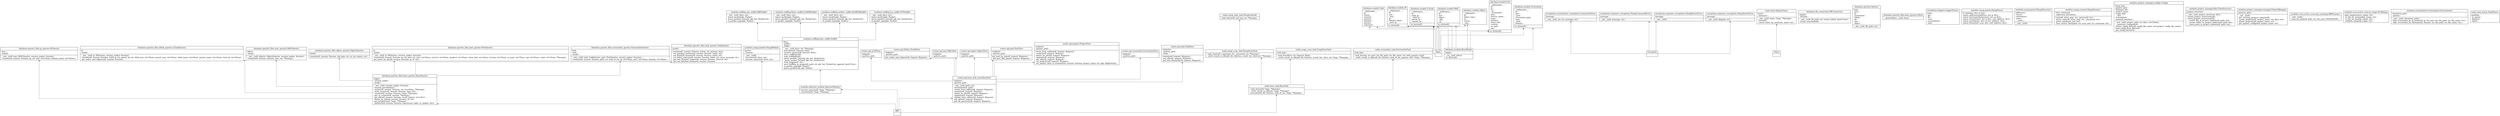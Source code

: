 digraph "nmap_visualizer" {

splines  = ortho;
fontname = "Inconsolata";

node [colorscheme = ylgnbu4];
edge [colorscheme = dark28, dir = both];

ABC                                                           [shape = record, label = "{ ABC |  }"];
Base                                                          [shape = record, label = "{ Base |  }"];
Exception                                                     [shape = record, label = "{ Exception |  }"];
Timer                                                         [shape = record, label = "{ Timer |  }"];
"database.db_connection.DBConnection"                         [shape = record, label = "{ database.db_connection.DBConnection |  engine : \l  Session : \l| __init__(self, db_path: str, create_tabels: bool=True) : \l  create_session(self) : \l }"];
"database.models.BaseModel"                                   [shape = record, label = "{ database.models.BaseModel |  logger : \l| __eq__(self, other) : \l  to_dict(self) : \l }"];
"database.models.IP"                                          [shape = record, label = "{ database.models.IP |  __tablename__ : \l  id : \l  mac : \l  _mac : \l  ip : \l  domain_name : \l  _host_ip : \l| to_dict(self) : \l }"];
"database.models.L3Link"                                      [shape = record, label = "{ database.models.L3Link |  __tablename__ : \l  id : \l  child_ip : \l  _child_ip : \l  parent_ip : \l  _parent_ip : \l| to_dict(self) : \l }"];
"database.models.MAC"                                         [shape = record, label = "{ database.models.MAC |  __tablename__ : \l  id : \l  mac : \l  object : \l  _obj : \l  _ip : \l| to_dict(self) : \l }"];
"database.models.Object"                                      [shape = record, label = "{ database.models.Object |  __tablename__ : \l  id : \l  object_type : \l  os : \l  status : \l  _mac : \l }"];
"database.models.Port"                                        [shape = record, label = "{ database.models.Port |  __tablename__ : \l  id : \l  ip : \l  _ip : \l  _screenshot : \l  port : \l  service_name : \l  state : \l  product : \l  extra_info : \l  version : \l  os_type : \l  cpe : \l| to_dict(self) : \l }"];
"database.models.Screenshot"                                  [shape = record, label = "{ database.models.Screenshot |  __tablename__ : \l  id : \l  port : \l  _port : \l  screenshot_path : \l  task : \l  _task : \l  domain : \l| to_dict(self) : \l }"];
"database.models.Task"                                        [shape = record, label = "{ database.models.Task |  __tablename__ : \l  id : \l  status : \l  created : \l  started : \l  finished : \l  params : \l  comment : \l }"];
"database.queries.Queries"                                    [shape = record, label = "{ database.queries.Queries |  task : \l  port : \l  ip : \l  screenshot : \l  l3link : \l  db : \l  mac : \l  object : \l| __init__(self, db_path: str) : \l }"];
"database.queries_files.base_queries.BaseQueries"             [shape = record, label = "{ database.queries_files.base_queries.BaseQueries |  logger : \l  session_maker : \l  model : \l| __init__(self, session_maker: Session) : \l  session_provide(func) : \l  write(self, session: Session, ret: str=None, **kwargs) : \l  write_many(self, session: Session, data: list) : \l  create(self, session: Session, *args, **kwargs) : \l  get_or_create(self, session, **kwargs) : \l  get_all(self, session: Session, result_format: str='dict') : \l  delete_by_id(self, session: Session, id: int) : \l  get_headers(self, *args, **kwargs) : \l  update(self, session: Session, expression: tuple, to_update: dict) : \l }"];
"database.queries_files.base_queries.Mock"                    [shape = record, label = "{ database.queries_files.base_queries.Mock |  __getattribute__(self, item) : \l }"];
"database.queries_files.ip_queries.IPQueries"                 [shape = record, label = "{ database.queries_files.ip_queries.IPQueries |  mac : \l  model : \l| __init__(self, mac: MACQueries, session_maker: Session) : \l  create(self, session: Session, ip: str, mac: str=None, domain_name: str=None) : \l }"];
"database.queries_files.l3link_queries.L3LinkQueries"         [shape = record, label = "{ database.queries_files.l3link_queries.L3LinkQueries |  ip : \l  model : \l| __init__(self, ip: IPQueries, session_maker: Session) : \l  create(self, session: Session, child_ip: str, parent_ip: str, child_mac: str=None, parent_mac: str=None,
                         child_name: str=None, parent_name: str=None, start_ip: str=None) : \l  get_nodes_and_edges(self, session: Session) : \l }"];
"database.queries_files.mac_queries.MACQueries"               [shape = record, label = "{ database.queries_files.mac_queries.MACQueries |  object : \l  model : \l| __init__(self, objects: ObjectQueries, session_maker: Session) : \l  create(self, session: Session, mac: str, **kwargs) : \l }"];
"database.queries_files.object_queries.ObjectQueries"         [shape = record, label = "{ database.queries_files.object_queries.ObjectQueries |  model : \l| create(self, session: Session, obj_type: str, os: str, status: str) : \l }"];
"database.queries_files.port_queries.PortQueries"             [shape = record, label = "{ database.queries_files.port_queries.PortQueries |  ip : \l  model : \l| __init__(self, ip: IPQueries, session_maker: Session) : \l  create(self, session: Session, ip: str, port: int, mac: str=None, service: str=None, product: str=None,
                         extra_info: str=None, version: str=None, os_type: str=None, cpe: str=None, state: str=None, **kwargs) : \l  get_ports_by_ip(self, session: Session, ip_id: int) : \l }"];
"database.queries_files.screenshot_queries.ScreenshotQueries" [shape = record, label = "{ database.queries_files.screenshot_queries.ScreenshotQueries |  task : \l  port : \l  model : \l| __init__(self, task: TaskQueries, port: PortQueries, session_maker: Session) : \l  create(self, session: Session, path: str, task_id: int, ip: str=None, port: int=None, domain: str=None) : \l }"];
"database.queries_files.task_queries.TaskQueries"             [shape = record, label = "{ database.queries_files.task_queries.TaskQueries |  model : \l| create(self, session: Session, status: str, params: dict) : \l  set_pending_status(self, session: Session, index: int) : \l  set_finished_status(self, session: Session, index: int) : \l  set_failed_status(self, session: Session, index: int, error_message: str) : \l  get_last_finished_tasks(self, session: Session, interval: int) : \l  get_not_finished_tasks(self, session: Session) : \l }"];
"exceptions.loggers.LoggerNames"                              [shape = record, label = "{ exceptions.loggers.LoggerNames |  main : \l  gui : \l  db : \l  scan : \l  screenshoter : \l  task : \l }"];
"exceptions.screenshoter_exceptions.ConnectionError"          [shape = record, label = "{ exceptions.screenshoter_exceptions.ConnectionError |  message : \l| __init__(self, url: str, message: str) : \l }"];
"exceptions.snanners_exceptions.NmapCommandError"             [shape = record, label = "{ exceptions.snanners_exceptions.NmapCommandError |  message : \l| __init__(self, message: str) : \l }"];
"exceptions.snanners_exceptions.NmapParserError"              [shape = record, label = "{ exceptions.snanners_exceptions.NmapParserError |  message : \l| __init__(self) : \l }"];
"exceptions.snanners_exceptions.NmapSaverError"               [shape = record, label = "{ exceptions.snanners_exceptions.NmapSaverError |  message : \l| __init__(self, filepath: str) : \l }"];
"modules.abstract_module.AbstractModule"                      [shape = record, label = "{ modules.abstract_module.AbstractModule |  execute_async(self, *args, **kwargs) : \l  execute(self, *args, **kwargs) : \l }"];
"modules.nmap.module.NmapModule"                              [shape = record, label = "{ modules.nmap.module.NmapModule |  parser : \l  scanner : \l| __init__(self) : \l  execute(self, iface: str) : \l  execute_async(self, iface: str) : \l }"];
"modules.nmap.parser.NmapParser"                              [shape = record, label = "{ modules.nmap.parser.NmapParser |  to_list(data: dict or list) : \l  parse_addresses(address: list or dict) : \l  parse_hostname(hostnames: list or dict) : \l  parse_traces(trace: list or dict, self_address: dict) : \l  parse_ports(ports: dict or list, address: dict) : \l  parse_hosts(self, scan: dict, self_address: dict) : \l }"];
"modules.nmap.parser.NmapStructure"                           [shape = record, label = "{ modules.nmap.parser.NmapStructure |  addresses : \l  traces : \l  hostnames : \l  ports : \l  __slots__ : \l| __init__(self) : \l }"];
"modules.nmap.scanner.NmapScanner"                            [shape = record, label = "{ modules.nmap.scanner.NmapScanner |  start_command : \l  superuser_permision : \l| run(self, extra_args: str, _password: str) : \l  async_run(self, extra_args: str, _password: str) : \l  parse_xml(input_xml: str) : \l  save_source_data(path: str, scan_xml: str, command: str) : \l }"];
"modules.project_manager.configs.Configs"                     [shape = record, label = "{ modules.project_manager.configs.Configs |  nmap_logs : \l  project_path : \l  database_file : \l  project_name : \l  scapy_logs : \l  __dict__ : \l  screenshots : \l  network_interface : \l| __init__(self, project_path: str, iface: str=None) : \l  __generate_configs(self) : \l  create_config_file(self, config_file_name: str=project_config_file_name) : \l  load_config_from_file(self) : \l  get_config_dict(self) : \l }"];
"modules.project_manager.files.FilesStructure"                [shape = record, label = "{ modules.project_manager.files.FilesStructure |  project_structure : \l| __init__(self, project_structure: dict) : \l  create_project_structure(self) : \l  check_project_structure(self) : \l  __create_file_in_project_folder(self, path: list) : \l  __create_folder_in_project_folder(self, path: list) : \l  __check_path_in_project_folder(self, path: list) : \l }"];
"modules.project_manager.manager.ProjectManager"              [shape = record, label = "{ modules.project_manager.manager.ProjectManager |  projects_path : \l| __init__(self) : \l  get_existing_projects_name(self) : \l  create_project(self, project_name: str, iface: str) : \l  delete_project(self, project_name: str) : \l  get_project_config(self, project_name: str) : \l }"];
"modules.scan.active_scan.arp_scanning.ARPScanner"            [shape = record, label = "{ modules.scan.active_scan.arp_scanning.ARPScanner |  __init__(self) : \l  snan_by_arp(self, pdst: str, dst_mac='ff:ff:ff:ff:ff:ff') : \l }"];
"modules.scan.active_scan.ip_range.IPv4Range"                 [shape = record, label = "{ modules.scan.active_scan.ip_range.IPv4Range |  split_range(source_range: str) : \l  to_list_by_netmask(ip_range: str) : \l  to_list_by_dash(ip_range: str) : \l  validate_range(ip_range: str) : \l }"];
"modules.screenshoter.screenshoter.Screenshoter"              [shape = record, label = "{ modules.screenshoter.screenshoter.Screenshoter |  chromium_path : \l  options : \l| __init__(self, chromium_path) : \l  take_screenshot_by_ip_port(self, ip: str, port: int, file_path: str, file_name: str,) : \l  take_screenshot_by_domain(self, domain: str, file_path: str, file_name: str,) : \l }"];
"modules.sniffing.arp_sniffer.ARPSniffer"                     [shape = record, label = "{ modules.sniffing.arp_sniffer.ARPSniffer |  __init__(self, iface: str) : \l  parse_packet(pkt: Packet) : \l  parse_packets_list(self, pkt_list: PacketList) : \l  is_packet_type(pkt: Packet) : \l }"];
"modules.sniffing.base_sniffer.Sniffer"                       [shape = record, label = "{ modules.sniffing.base_sniffer.Sniffer |  iface : \l  sniffer : \l  logger : \l| __init__(self, iface: str, **kwargs) : \l  execute(self, timeout: float) : \l  execute_async(self, timeout: float) : \l  start_sniffing(self) : \l  stop_sniffing(self) : \l  parse_packets_list(self, pkt_list: PacketList) : \l  _parse_packet_list(self, pkt_list: PacketList) : \l  read_pcap(path: str) : \l  save_sniffing_as_pcap(self, path: str, pkt_list: PacketList, append: bool=True) : \l  is_packet_type(pkt: Packet) : \l  parse_packet(self, pkt: Packet) : \l }"];
"modules.sniffing.llmnr_sniffer.LLMNRSniffer"                 [shape = record, label = "{ modules.sniffing.llmnr_sniffer.LLMNRSniffer |  __init__(self, iface: str) : \l  parse_packet(pkt: Packet) : \l  parse_packets_list(self, pkt_list: PacketList) : \l  is_packet_type(pkt: Packet) : \l }"];
"modules.sniffing.netbios_sniffer.NetBOISSniffer"             [shape = record, label = "{ modules.sniffing.netbios_sniffer.NetBOISSniffer |  __init__(self, iface: str) : \l  parse_packet(pkt: Packet) : \l  parse_packets_list(self, pkt_list: PacketList) : \l  is_packet_type(pkt: Packet) : \l }"];
"modules.sniffing.tcp_sniffer.TCPSniffer"                     [shape = record, label = "{ modules.sniffing.tcp_sniffer.TCPSniffer |  __init__(self, iface: str) : \l  parse_packet(pkt: Packet) : \l  parse_packets_list(self, pkt_list: PacketList) : \l  is_packet_type(pkt: Packet) : \l }"];
"routes.api.base_web_view.BaseView"                           [shape = record, label = "{ routes.api.base_web_view.BaseView |  endpoint : \l  queries_path : \l| __init__(self, path: str) : \l  route(method, path) : \l  create_from_table(self, request: Request) : \l  create(self, request: Request) : \l  delete_by_id(self, request: Request) : \l  update(self, request: Request) : \l  update_from_table(self, request: Request) : \l  get_all(self, request: Request) : \l  get_db_queries(self, request: Request) : \l }"];
"routes.api.ip.IPView"                                        [shape = record, label = "{ routes.api.ip.IPView |  endpoint : \l  queries_path : \l }"];
"routes.api.l3link.L3LinkView"                                [shape = record, label = "{ routes.api.l3link.L3LinkView |  endpoint : \l  queries_path : \l| get_nodes_and_edges(self, request: Request) : \l }"];
"routes.api.mac.MACView"                                      [shape = record, label = "{ routes.api.mac.MACView |  endpoint : \l  queries_path : \l }"];
"routes.api.object.ObjectView"                                [shape = record, label = "{ routes.api.object.ObjectView |  endpoint : \l  queries_path : \l }"];
"routes.api.port.PortView"                                    [shape = record, label = "{ routes.api.port.PortView |  endpoint : \l  queries_path : \l| get_port_by_ip(self, request: Request) : \l  get_port_like_ip(self, request: Request) : \l }"];
"routes.api.project.ProjectView"                              [shape = record, label = "{ routes.api.project.ProjectView |  endpoint : \l  queries_path : \l| create_from_table(self, request: Request) : \l  create(self, request: Request) : \l  delete_by_id(self, request: Request) : \l  update(self, request: Request) : \l  get_all(self, request: Request) : \l  set_project(self, request: Request) : \l  set_project_data_to_session(self, session: Session, project_name: str, app: Application) : \l }"];
"routes.api.screenshot.ScreenshotView"                        [shape = record, label = "{ routes.api.screenshot.ScreenshotView |  endpoint : \l  queries_path : \l }"];
"routes.api.task.TaskView"                                    [shape = record, label = "{ routes.api.task.TaskView |  endpoint : \l  queries_path : \l  tasks : \l| create(self, request: Request) : \l  get_all(self, request: Request) : \l  get_last_finished(self, request: Request) : \l }"];
"tasks.base_task.BaseTask"                                    [shape = record, label = "{ tasks.base_task.BaseTask |  _task_func(self, *args, **kwargs) : \l  _write_result_to_db(self, *args, **kwargs) : \l  execute(self, db: Queries, task_id: int, *args, **kwargs) : \l }"];
"tasks.nmap_logs_task.NmapLogTask"                            [shape = record, label = "{ tasks.nmap_logs_task.NmapLogTask |  _task_func(self, xml_log: str, **kwargs) : \l }"];
"tasks.nmap_scan_task.NmapScanTask"                           [shape = record, label = "{ tasks.nmap_scan_task.NmapScanTask |  _task_func(self, command: str, _password: str, **kwargs) : \l  _write_result_to_db(self, db: Queries, result: list, iface:str, **kwargs) : \l }"];
"tasks.scapy_scan_task.ScapyScanTask"                         [shape = record, label = "{ tasks.scapy_scan_task.ScapyScanTask |  task_type : \l| _task_func(iface: str, timeout: float) : \l  _write_result_to_db(self, db: Queries, result: list, iface: str, *args, **kwargs) : \l }"];
"tasks.screenshot_task.ScreenshotTask"                        [shape = record, label = "{ tasks.screenshot_task.ScreenshotTask |  task_type : \l| _task_func(ip: str, port: int, file_path: str, file_name: str, with_params: bool) : \l  _write_result_to_db(self, db: Queries, task_id: int, params: dict, *args, **kwargs) : \l }"];
"tasks.task_status.TaskStatus"                                [shape = record, label = "{ tasks.task_status.TaskStatus |  pending : \l  in_queue : \l  finished : \l  failed : \l }"];
"tools.timer.RepeatTimer"                                     [shape = record, label = "{ tools.timer.RepeatTimer |  name : \l  instances : \l| __init__(self, name, *args, **kwargs) : \l  run(self) : \l  cancel_timer_by_name(cls, name: str) : \l }"];

"database.models.IP"                                          -> Base                                                          [color = "#595959", style = solid , arrowtail = normal  , arrowhead = none    , taillabel = "", label = "", headlabel = ""];
"database.models.IP"                                          -> "database.models.BaseModel"                                   [color = "#595959", style = solid , arrowtail = normal  , arrowhead = none    , taillabel = "", label = "", headlabel = ""];
"database.models.L3Link"                                      -> Base                                                          [color = "#595959", style = solid , arrowtail = normal  , arrowhead = none    , taillabel = "", label = "", headlabel = ""];
"database.models.L3Link"                                      -> "database.models.BaseModel"                                   [color = "#595959", style = solid , arrowtail = normal  , arrowhead = none    , taillabel = "", label = "", headlabel = ""];
"database.models.MAC"                                         -> Base                                                          [color = "#595959", style = solid , arrowtail = normal  , arrowhead = none    , taillabel = "", label = "", headlabel = ""];
"database.models.MAC"                                         -> "database.models.BaseModel"                                   [color = "#595959", style = solid , arrowtail = normal  , arrowhead = none    , taillabel = "", label = "", headlabel = ""];
"database.models.Object"                                      -> Base                                                          [color = "#595959", style = solid , arrowtail = normal  , arrowhead = none    , taillabel = "", label = "", headlabel = ""];
"database.models.Object"                                      -> "database.models.BaseModel"                                   [color = "#595959", style = solid , arrowtail = normal  , arrowhead = none    , taillabel = "", label = "", headlabel = ""];
"database.models.Port"                                        -> Base                                                          [color = "#595959", style = solid , arrowtail = normal  , arrowhead = none    , taillabel = "", label = "", headlabel = ""];
"database.models.Port"                                        -> "database.models.BaseModel"                                   [color = "#595959", style = solid , arrowtail = normal  , arrowhead = none    , taillabel = "", label = "", headlabel = ""];
"database.models.Screenshot"                                  -> Base                                                          [color = "#595959", style = solid , arrowtail = normal  , arrowhead = none    , taillabel = "", label = "", headlabel = ""];
"database.models.Screenshot"                                  -> "database.models.BaseModel"                                   [color = "#595959", style = solid , arrowtail = normal  , arrowhead = none    , taillabel = "", label = "", headlabel = ""];
"database.models.Task"                                        -> Base                                                          [color = "#595959", style = solid , arrowtail = normal  , arrowhead = none    , taillabel = "", label = "", headlabel = ""];
"database.models.Task"                                        -> "database.models.BaseModel"                                   [color = "#595959", style = solid , arrowtail = normal  , arrowhead = none    , taillabel = "", label = "", headlabel = ""];
"database.queries_files.base_queries.BaseQueries"             -> ABC                                                           [color = "#595959", style = solid , arrowtail = normal  , arrowhead = none    , taillabel = "", label = "", headlabel = ""];
"database.queries_files.ip_queries.IPQueries"                 -> "database.queries_files.base_queries.BaseQueries"             [color = "#595959", style = solid , arrowtail = normal  , arrowhead = none    , taillabel = "", label = "", headlabel = ""];
"database.queries_files.l3link_queries.L3LinkQueries"         -> "database.queries_files.base_queries.BaseQueries"             [color = "#595959", style = solid , arrowtail = normal  , arrowhead = none    , taillabel = "", label = "", headlabel = ""];
"database.queries_files.mac_queries.MACQueries"               -> "database.queries_files.base_queries.BaseQueries"             [color = "#595959", style = solid , arrowtail = normal  , arrowhead = none    , taillabel = "", label = "", headlabel = ""];
"database.queries_files.object_queries.ObjectQueries"         -> "database.queries_files.base_queries.BaseQueries"             [color = "#595959", style = solid , arrowtail = normal  , arrowhead = none    , taillabel = "", label = "", headlabel = ""];
"database.queries_files.port_queries.PortQueries"             -> "database.queries_files.base_queries.BaseQueries"             [color = "#595959", style = solid , arrowtail = normal  , arrowhead = none    , taillabel = "", label = "", headlabel = ""];
"database.queries_files.screenshot_queries.ScreenshotQueries" -> "database.queries_files.base_queries.BaseQueries"             [color = "#595959", style = solid , arrowtail = normal  , arrowhead = none    , taillabel = "", label = "", headlabel = ""];
"database.queries_files.task_queries.TaskQueries"             -> "database.queries_files.base_queries.BaseQueries"             [color = "#595959", style = solid , arrowtail = normal  , arrowhead = none    , taillabel = "", label = "", headlabel = ""];
"exceptions.screenshoter_exceptions.ConnectionError"          -> Exception                                                     [color = "#595959", style = solid , arrowtail = normal  , arrowhead = none    , taillabel = "", label = "", headlabel = ""];
"exceptions.snanners_exceptions.NmapCommandError"             -> Exception                                                     [color = "#595959", style = solid , arrowtail = normal  , arrowhead = none    , taillabel = "", label = "", headlabel = ""];
"exceptions.snanners_exceptions.NmapParserError"              -> Exception                                                     [color = "#595959", style = solid , arrowtail = normal  , arrowhead = none    , taillabel = "", label = "", headlabel = ""];
"exceptions.snanners_exceptions.NmapSaverError"               -> Exception                                                     [color = "#595959", style = solid , arrowtail = normal  , arrowhead = none    , taillabel = "", label = "", headlabel = ""];
"modules.abstract_module.AbstractModule"                      -> ABC                                                           [color = "#595959", style = solid , arrowtail = normal  , arrowhead = none    , taillabel = "", label = "", headlabel = ""];
"modules.nmap.module.NmapModule"                              -> "modules.abstract_module.AbstractModule"                      [color = "#595959", style = solid , arrowtail = normal  , arrowhead = none    , taillabel = "", label = "", headlabel = ""];
"modules.sniffing.arp_sniffer.ARPSniffer"                     -> "modules.sniffing.base_sniffer.Sniffer"                       [color = "#595959", style = solid , arrowtail = normal  , arrowhead = none    , taillabel = "", label = "", headlabel = ""];
"modules.sniffing.base_sniffer.Sniffer"                       -> "modules.abstract_module.AbstractModule"                      [color = "#595959", style = solid , arrowtail = normal  , arrowhead = none    , taillabel = "", label = "", headlabel = ""];
"modules.sniffing.llmnr_sniffer.LLMNRSniffer"                 -> "modules.sniffing.base_sniffer.Sniffer"                       [color = "#595959", style = solid , arrowtail = normal  , arrowhead = none    , taillabel = "", label = "", headlabel = ""];
"modules.sniffing.netbios_sniffer.NetBOISSniffer"             -> "modules.sniffing.base_sniffer.Sniffer"                       [color = "#595959", style = solid , arrowtail = normal  , arrowhead = none    , taillabel = "", label = "", headlabel = ""];
"modules.sniffing.tcp_sniffer.TCPSniffer"                     -> "modules.sniffing.base_sniffer.Sniffer"                       [color = "#595959", style = solid , arrowtail = normal  , arrowhead = none    , taillabel = "", label = "", headlabel = ""];
"routes.api.base_web_view.BaseView"                           -> ABC                                                           [color = "#595959", style = solid , arrowtail = normal  , arrowhead = none    , taillabel = "", label = "", headlabel = ""];
"routes.api.ip.IPView"                                        -> "routes.api.base_web_view.BaseView"                           [color = "#595959", style = solid , arrowtail = normal  , arrowhead = none    , taillabel = "", label = "", headlabel = ""];
"routes.api.l3link.L3LinkView"                                -> "routes.api.base_web_view.BaseView"                           [color = "#595959", style = solid , arrowtail = normal  , arrowhead = none    , taillabel = "", label = "", headlabel = ""];
"routes.api.mac.MACView"                                      -> "routes.api.base_web_view.BaseView"                           [color = "#595959", style = solid , arrowtail = normal  , arrowhead = none    , taillabel = "", label = "", headlabel = ""];
"routes.api.object.ObjectView"                                -> "routes.api.base_web_view.BaseView"                           [color = "#595959", style = solid , arrowtail = normal  , arrowhead = none    , taillabel = "", label = "", headlabel = ""];
"routes.api.port.PortView"                                    -> "routes.api.base_web_view.BaseView"                           [color = "#595959", style = solid , arrowtail = normal  , arrowhead = none    , taillabel = "", label = "", headlabel = ""];
"routes.api.project.ProjectView"                              -> "routes.api.base_web_view.BaseView"                           [color = "#595959", style = solid , arrowtail = normal  , arrowhead = none    , taillabel = "", label = "", headlabel = ""];
"routes.api.screenshot.ScreenshotView"                        -> "routes.api.base_web_view.BaseView"                           [color = "#595959", style = solid , arrowtail = normal  , arrowhead = none    , taillabel = "", label = "", headlabel = ""];
"routes.api.task.TaskView"                                    -> "routes.api.base_web_view.BaseView"                           [color = "#595959", style = solid , arrowtail = normal  , arrowhead = none    , taillabel = "", label = "", headlabel = ""];
"tasks.base_task.BaseTask"                                    -> ABC                                                           [color = "#595959", style = solid , arrowtail = normal  , arrowhead = none    , taillabel = "", label = "", headlabel = ""];
"tasks.nmap_logs_task.NmapLogTask"                            -> "tasks.nmap_scan_task.NmapScanTask"                           [color = "#595959", style = solid , arrowtail = normal  , arrowhead = none    , taillabel = "", label = "", headlabel = ""];
"tasks.nmap_scan_task.NmapScanTask"                           -> "tasks.base_task.BaseTask"                                    [color = "#595959", style = solid , arrowtail = normal  , arrowhead = none    , taillabel = "", label = "", headlabel = ""];
"tasks.scapy_scan_task.ScapyScanTask"                         -> "tasks.base_task.BaseTask"                                    [color = "#595959", style = solid , arrowtail = normal  , arrowhead = none    , taillabel = "", label = "", headlabel = ""];
"tasks.screenshot_task.ScreenshotTask"                        -> "tasks.base_task.BaseTask"                                    [color = "#595959", style = solid , arrowtail = normal  , arrowhead = none    , taillabel = "", label = "", headlabel = ""];
"tools.timer.RepeatTimer"                                     -> Timer                                                         [color = "#595959", style = solid , arrowtail = normal  , arrowhead = none    , taillabel = "", label = "", headlabel = ""];

}
